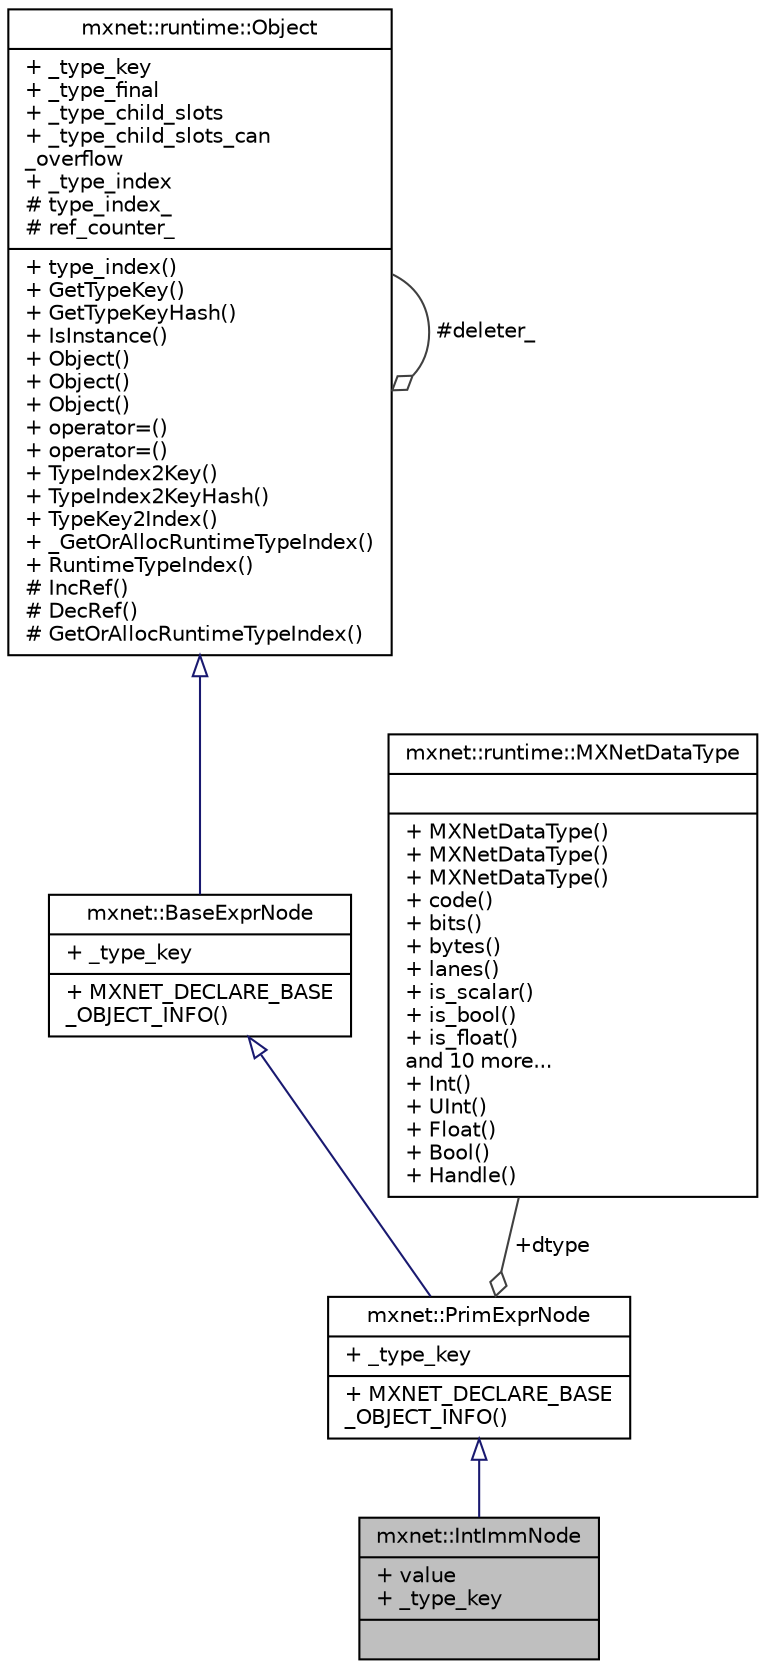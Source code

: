 digraph "mxnet::IntImmNode"
{
 // LATEX_PDF_SIZE
  edge [fontname="Helvetica",fontsize="10",labelfontname="Helvetica",labelfontsize="10"];
  node [fontname="Helvetica",fontsize="10",shape=record];
  Node1 [label="{mxnet::IntImmNode\n|+ value\l+ _type_key\l|}",height=0.2,width=0.4,color="black", fillcolor="grey75", style="filled", fontcolor="black",tooltip="Constant integer literals in the program."];
  Node2 -> Node1 [dir="back",color="midnightblue",fontsize="10",style="solid",arrowtail="onormal",fontname="Helvetica"];
  Node2 [label="{mxnet::PrimExprNode\n|+ _type_key\l|+ MXNET_DECLARE_BASE\l_OBJECT_INFO()\l}",height=0.2,width=0.4,color="black", fillcolor="white", style="filled",URL="$classmxnet_1_1PrimExprNode.html",tooltip="Base node of all primitive expressions."];
  Node3 -> Node2 [dir="back",color="midnightblue",fontsize="10",style="solid",arrowtail="onormal",fontname="Helvetica"];
  Node3 [label="{mxnet::BaseExprNode\n|+ _type_key\l|+ MXNET_DECLARE_BASE\l_OBJECT_INFO()\l}",height=0.2,width=0.4,color="black", fillcolor="white", style="filled",URL="$classmxnet_1_1BaseExprNode.html",tooltip="Base type of all the expressions."];
  Node4 -> Node3 [dir="back",color="midnightblue",fontsize="10",style="solid",arrowtail="onormal",fontname="Helvetica"];
  Node4 [label="{mxnet::runtime::Object\n|+ _type_key\l+ _type_final\l+ _type_child_slots\l+ _type_child_slots_can\l_overflow\l+ _type_index\l# type_index_\l# ref_counter_\l|+ type_index()\l+ GetTypeKey()\l+ GetTypeKeyHash()\l+ IsInstance()\l+ Object()\l+ Object()\l+ Object()\l+ operator=()\l+ operator=()\l+ TypeIndex2Key()\l+ TypeIndex2KeyHash()\l+ TypeKey2Index()\l+ _GetOrAllocRuntimeTypeIndex()\l+ RuntimeTypeIndex()\l# IncRef()\l# DecRef()\l# GetOrAllocRuntimeTypeIndex()\l}",height=0.2,width=0.4,color="black", fillcolor="white", style="filled",URL="$classmxnet_1_1runtime_1_1Object.html",tooltip="base class of all object containers."];
  Node4 -> Node4 [color="grey25",fontsize="10",style="solid",label=" #deleter_" ,arrowhead="odiamond",fontname="Helvetica"];
  Node5 -> Node2 [color="grey25",fontsize="10",style="solid",label=" +dtype" ,arrowhead="odiamond",fontname="Helvetica"];
  Node5 [label="{mxnet::runtime::MXNetDataType\n||+ MXNetDataType()\l+ MXNetDataType()\l+ MXNetDataType()\l+ code()\l+ bits()\l+ bytes()\l+ lanes()\l+ is_scalar()\l+ is_bool()\l+ is_float()\land 10 more...\l+ Int()\l+ UInt()\l+ Float()\l+ Bool()\l+ Handle()\l}",height=0.2,width=0.4,color="black", fillcolor="white", style="filled",URL="$classmxnet_1_1runtime_1_1MXNetDataType.html",tooltip="Runtime primitive data type."];
}
